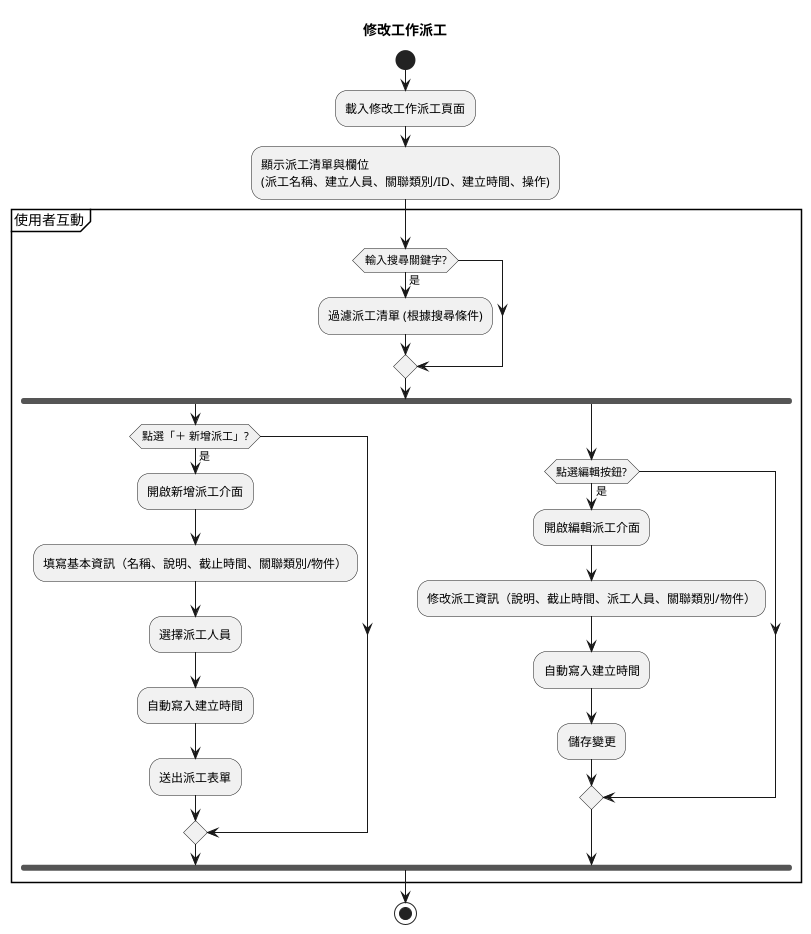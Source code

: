 @startuml
title 修改工作派工
start

:載入修改工作派工頁面;

:顯示派工清單與欄位
(派工名稱、建立人員、關聯類別/ID、建立時間、操作);

partition "使用者互動" {

    if (輸入搜尋關鍵字?) then (是)
        :過濾派工清單 (根據搜尋條件);
    endif

    fork
        if (點選「＋ 新增派工」?) then (是)
            :開啟新增派工介面;
            :填寫基本資訊（名稱、說明、截止時間、關聯類別/物件）;
            :選擇派工人員;
            :自動寫入建立時間;
            :送出派工表單;
        endif
    fork again
        if (點選編輯按鈕?) then (是)
            :開啟編輯派工介面;
            :修改派工資訊（說明、截止時間、派工人員、關聯類別/物件）;
            :自動寫入建立時間;
            :儲存變更;
        endif
    end fork
}

stop
@enduml
